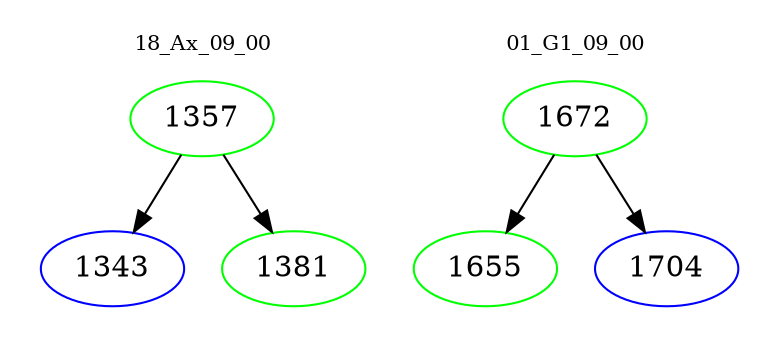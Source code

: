 digraph{
subgraph cluster_0 {
color = white
label = "18_Ax_09_00";
fontsize=10;
T0_1357 [label="1357", color="green"]
T0_1357 -> T0_1343 [color="black"]
T0_1343 [label="1343", color="blue"]
T0_1357 -> T0_1381 [color="black"]
T0_1381 [label="1381", color="green"]
}
subgraph cluster_1 {
color = white
label = "01_G1_09_00";
fontsize=10;
T1_1672 [label="1672", color="green"]
T1_1672 -> T1_1655 [color="black"]
T1_1655 [label="1655", color="green"]
T1_1672 -> T1_1704 [color="black"]
T1_1704 [label="1704", color="blue"]
}
}
